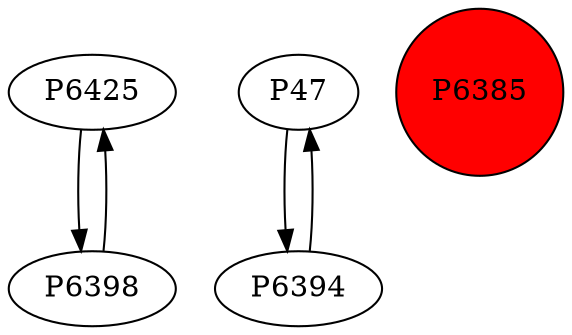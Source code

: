 digraph {
	P6425 -> P6398
	P47 -> P6394
	P6394 -> P47
	P6398 -> P6425
	P6385 [shape=circle]
	P6385 [style=filled]
	P6385 [fillcolor=red]
}
